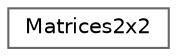 digraph "Graphe hiérarchique des classes"
{
 // LATEX_PDF_SIZE
  bgcolor="transparent";
  edge [fontname=Helvetica,fontsize=10,labelfontname=Helvetica,labelfontsize=10];
  node [fontname=Helvetica,fontsize=10,shape=box,height=0.2,width=0.4];
  rankdir="LR";
  Node0 [label="Matrices2x2",height=0.2,width=0.4,color="grey40", fillcolor="white", style="filled",URL="$class_matrices2x2.html",tooltip=" "];
}
